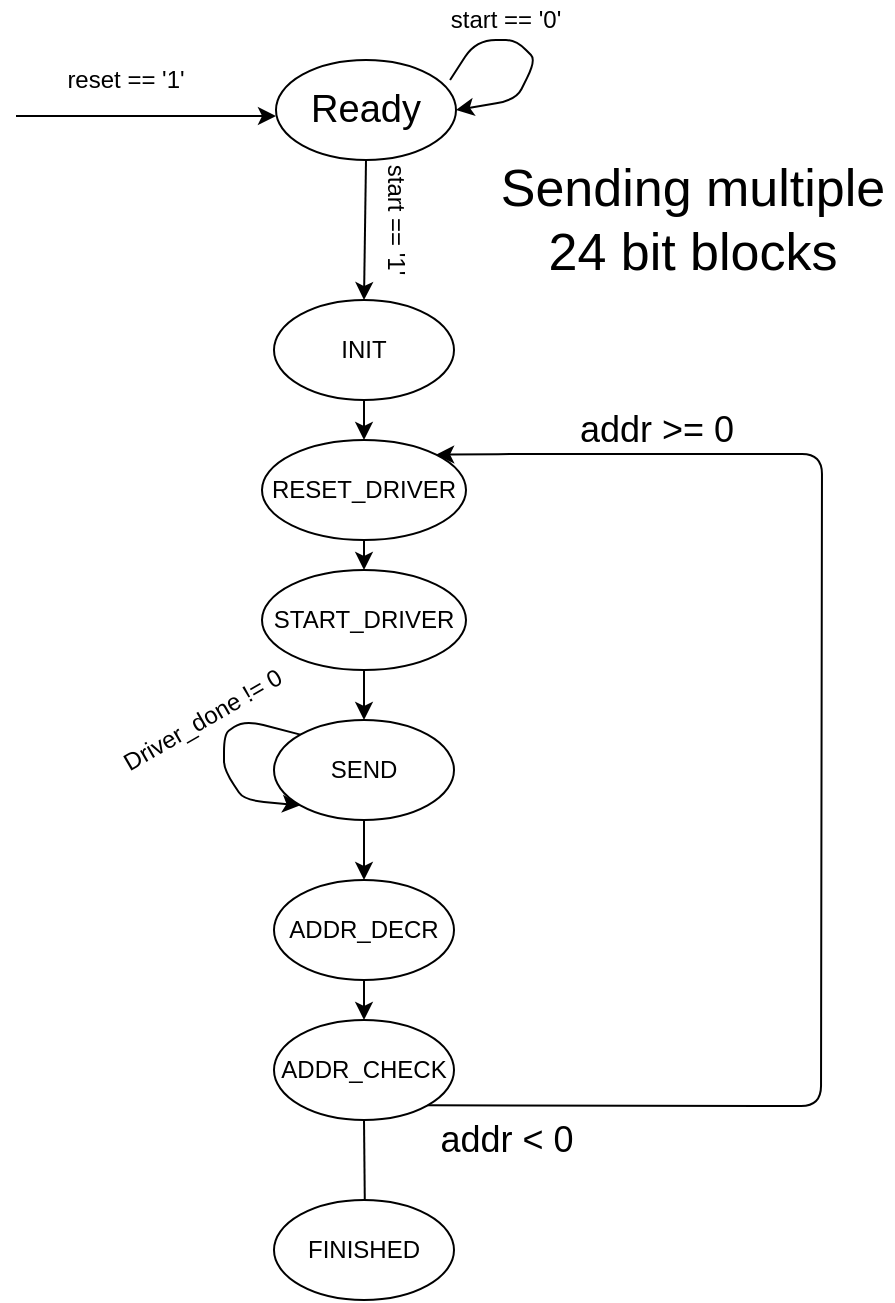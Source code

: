 <mxfile version="12.3.2" type="device" pages="1"><diagram id="fkbicI5o0hydSt53pjNK" name="Page-1"><mxGraphModel dx="1086" dy="806" grid="1" gridSize="10" guides="1" tooltips="1" connect="1" arrows="1" fold="1" page="1" pageScale="1" pageWidth="850" pageHeight="1100" math="0" shadow="0"><root><mxCell id="0"/><mxCell id="1" parent="0"/><mxCell id="h7iX5uE_cF8ErVCFFgYs-1" value="&lt;font style=&quot;font-size: 19px&quot;&gt;Ready&lt;/font&gt;" style="ellipse;whiteSpace=wrap;html=1;" vertex="1" parent="1"><mxGeometry x="259" y="130" width="90" height="50" as="geometry"/></mxCell><mxCell id="h7iX5uE_cF8ErVCFFgYs-2" value="" style="endArrow=classic;html=1;exitX=0.967;exitY=0.2;exitDx=0;exitDy=0;exitPerimeter=0;entryX=1;entryY=0.5;entryDx=0;entryDy=0;" edge="1" parent="1" source="h7iX5uE_cF8ErVCFFgYs-1" target="h7iX5uE_cF8ErVCFFgYs-1"><mxGeometry width="50" height="50" relative="1" as="geometry"><mxPoint x="369" y="140" as="sourcePoint"/><mxPoint x="439" y="110" as="targetPoint"/><Array as="points"><mxPoint x="359" y="120"/><mxPoint x="379" y="120"/><mxPoint x="389" y="130"/><mxPoint x="379" y="150"/></Array></mxGeometry></mxCell><mxCell id="h7iX5uE_cF8ErVCFFgYs-3" value="start == '0'" style="text;html=1;strokeColor=none;fillColor=none;align=center;verticalAlign=middle;whiteSpace=wrap;rounded=0;" vertex="1" parent="1"><mxGeometry x="339" y="100" width="70" height="20" as="geometry"/></mxCell><mxCell id="h7iX5uE_cF8ErVCFFgYs-4" value="" style="endArrow=classic;html=1;exitX=0.5;exitY=1;exitDx=0;exitDy=0;entryX=0.5;entryY=0;entryDx=0;entryDy=0;" edge="1" parent="1" source="h7iX5uE_cF8ErVCFFgYs-1" target="h7iX5uE_cF8ErVCFFgYs-44"><mxGeometry width="50" height="50" relative="1" as="geometry"><mxPoint x="501.5" y="240" as="sourcePoint"/><mxPoint x="306.5" y="190" as="targetPoint"/></mxGeometry></mxCell><mxCell id="h7iX5uE_cF8ErVCFFgYs-5" value="start == '1'" style="text;html=1;strokeColor=none;fillColor=none;align=center;verticalAlign=middle;whiteSpace=wrap;rounded=0;rotation=90;direction=west;" vertex="1" parent="1"><mxGeometry x="289" y="200" width="60" height="20" as="geometry"/></mxCell><mxCell id="h7iX5uE_cF8ErVCFFgYs-6" value="" style="endArrow=classic;html=1;exitX=0.5;exitY=1;exitDx=0;exitDy=0;entryX=0.5;entryY=0;entryDx=0;entryDy=0;" edge="1" parent="1" source="h7iX5uE_cF8ErVCFFgYs-44" target="h7iX5uE_cF8ErVCFFgYs-57"><mxGeometry width="50" height="50" relative="1" as="geometry"><mxPoint x="297.5" y="240" as="sourcePoint"/><mxPoint x="303" y="255" as="targetPoint"/></mxGeometry></mxCell><mxCell id="h7iX5uE_cF8ErVCFFgYs-9" value="" style="endArrow=classic;html=1;entryX=0;entryY=0.66;entryDx=0;entryDy=0;entryPerimeter=0;" edge="1" parent="1"><mxGeometry width="50" height="50" relative="1" as="geometry"><mxPoint x="129" y="158" as="sourcePoint"/><mxPoint x="259" y="158" as="targetPoint"/></mxGeometry></mxCell><mxCell id="h7iX5uE_cF8ErVCFFgYs-10" value="reset == '1'" style="text;html=1;strokeColor=none;fillColor=none;align=center;verticalAlign=middle;whiteSpace=wrap;rounded=0;" vertex="1" parent="1"><mxGeometry x="149" y="130" width="70" height="20" as="geometry"/></mxCell><mxCell id="h7iX5uE_cF8ErVCFFgYs-28" value="SEND" style="ellipse;whiteSpace=wrap;html=1;" vertex="1" parent="1"><mxGeometry x="258" y="460" width="90" height="50" as="geometry"/></mxCell><mxCell id="h7iX5uE_cF8ErVCFFgYs-31" value="ADDR_DECR" style="ellipse;whiteSpace=wrap;html=1;" vertex="1" parent="1"><mxGeometry x="258" y="540" width="90" height="50" as="geometry"/></mxCell><mxCell id="h7iX5uE_cF8ErVCFFgYs-33" value="" style="endArrow=classic;html=1;exitX=0.5;exitY=1;exitDx=0;exitDy=0;" edge="1" parent="1" target="h7iX5uE_cF8ErVCFFgYs-31"><mxGeometry width="50" height="50" relative="1" as="geometry"><mxPoint x="303" y="510" as="sourcePoint"/><mxPoint x="566.5" y="590" as="targetPoint"/></mxGeometry></mxCell><mxCell id="h7iX5uE_cF8ErVCFFgYs-34" value="" style="endArrow=classic;html=1;exitX=0;exitY=0;exitDx=0;exitDy=0;entryX=0;entryY=1;entryDx=0;entryDy=0;" edge="1" parent="1" source="h7iX5uE_cF8ErVCFFgYs-28" target="h7iX5uE_cF8ErVCFFgYs-28"><mxGeometry width="50" height="50" relative="1" as="geometry"><mxPoint x="163" y="580" as="sourcePoint"/><mxPoint x="213" y="530" as="targetPoint"/><Array as="points"><mxPoint x="243" y="460"/><mxPoint x="233" y="467"/><mxPoint x="233" y="485"/><mxPoint x="243" y="500"/></Array></mxGeometry></mxCell><mxCell id="h7iX5uE_cF8ErVCFFgYs-35" value="Driver_done != 0" style="text;html=1;strokeColor=none;fillColor=none;align=center;verticalAlign=middle;whiteSpace=wrap;rounded=0;rotation=-30;" vertex="1" parent="1"><mxGeometry x="174" y="450" width="97" height="20" as="geometry"/></mxCell><mxCell id="h7iX5uE_cF8ErVCFFgYs-38" value="ADDR_CHECK" style="ellipse;whiteSpace=wrap;html=1;" vertex="1" parent="1"><mxGeometry x="258" y="610" width="90" height="50" as="geometry"/></mxCell><mxCell id="h7iX5uE_cF8ErVCFFgYs-40" value="" style="endArrow=classic;html=1;exitX=0.5;exitY=1;exitDx=0;exitDy=0;entryX=0.5;entryY=0;entryDx=0;entryDy=0;" edge="1" parent="1" source="h7iX5uE_cF8ErVCFFgYs-31" target="h7iX5uE_cF8ErVCFFgYs-38"><mxGeometry width="50" height="50" relative="1" as="geometry"><mxPoint x="481.5" y="670" as="sourcePoint"/><mxPoint x="531.5" y="620" as="targetPoint"/><Array as="points"/></mxGeometry></mxCell><mxCell id="h7iX5uE_cF8ErVCFFgYs-41" value="" style="endArrow=classic;html=1;exitX=0.5;exitY=1;exitDx=0;exitDy=0;" edge="1" parent="1" source="h7iX5uE_cF8ErVCFFgYs-38"><mxGeometry width="50" height="50" relative="1" as="geometry"><mxPoint x="441.5" y="700" as="sourcePoint"/><mxPoint x="303.5" y="710" as="targetPoint"/></mxGeometry></mxCell><mxCell id="h7iX5uE_cF8ErVCFFgYs-42" value="" style="endArrow=classic;html=1;entryX=1;entryY=0;entryDx=0;entryDy=0;exitX=1;exitY=1;exitDx=0;exitDy=0;" edge="1" parent="1" source="h7iX5uE_cF8ErVCFFgYs-38" target="h7iX5uE_cF8ErVCFFgYs-57"><mxGeometry width="50" height="50" relative="1" as="geometry"><mxPoint x="491.5" y="650" as="sourcePoint"/><mxPoint x="541.5" y="600" as="targetPoint"/><Array as="points"><mxPoint x="531.5" y="653"/><mxPoint x="532" y="327"/><mxPoint x="380" y="327"/></Array></mxGeometry></mxCell><mxCell id="h7iX5uE_cF8ErVCFFgYs-43" value="&lt;font style=&quot;font-size: 18px&quot;&gt;addr &amp;gt;= 0&lt;/font&gt;" style="text;html=1;strokeColor=none;fillColor=none;align=center;verticalAlign=middle;whiteSpace=wrap;rounded=0;rotation=0;" vertex="1" parent="1"><mxGeometry x="380" y="305" width="139" height="20" as="geometry"/></mxCell><mxCell id="h7iX5uE_cF8ErVCFFgYs-44" value="INIT" style="ellipse;whiteSpace=wrap;html=1;" vertex="1" parent="1"><mxGeometry x="258" y="250" width="90" height="50" as="geometry"/></mxCell><mxCell id="h7iX5uE_cF8ErVCFFgYs-46" value="FINISHED" style="ellipse;whiteSpace=wrap;html=1;" vertex="1" parent="1"><mxGeometry x="258" y="700" width="90" height="50" as="geometry"/></mxCell><mxCell id="h7iX5uE_cF8ErVCFFgYs-52" value="&lt;font style=&quot;font-size: 26px&quot;&gt;Sending multiple 24 bit blocks&lt;/font&gt;" style="text;html=1;strokeColor=none;fillColor=none;align=center;verticalAlign=middle;whiteSpace=wrap;rounded=0;" vertex="1" parent="1"><mxGeometry x="366.5" y="180" width="201" height="60" as="geometry"/></mxCell><mxCell id="h7iX5uE_cF8ErVCFFgYs-55" value="&lt;font style=&quot;font-size: 18px&quot;&gt;addr &amp;lt; 0&lt;/font&gt;" style="text;html=1;strokeColor=none;fillColor=none;align=center;verticalAlign=middle;whiteSpace=wrap;rounded=0;rotation=0;" vertex="1" parent="1"><mxGeometry x="304.5" y="660" width="139" height="20" as="geometry"/></mxCell><mxCell id="h7iX5uE_cF8ErVCFFgYs-56" value="START_DRIVER" style="ellipse;whiteSpace=wrap;html=1;" vertex="1" parent="1"><mxGeometry x="252" y="385" width="102" height="50" as="geometry"/></mxCell><mxCell id="h7iX5uE_cF8ErVCFFgYs-57" value="RESET_DRIVER" style="ellipse;whiteSpace=wrap;html=1;" vertex="1" parent="1"><mxGeometry x="252" y="320" width="102" height="50" as="geometry"/></mxCell><mxCell id="h7iX5uE_cF8ErVCFFgYs-60" value="" style="endArrow=classic;html=1;exitX=0.5;exitY=1;exitDx=0;exitDy=0;entryX=0.5;entryY=0;entryDx=0;entryDy=0;" edge="1" parent="1" source="h7iX5uE_cF8ErVCFFgYs-56" target="h7iX5uE_cF8ErVCFFgYs-28"><mxGeometry width="50" height="50" relative="1" as="geometry"><mxPoint x="268" y="290" as="sourcePoint"/><mxPoint x="199" y="320" as="targetPoint"/><Array as="points"/></mxGeometry></mxCell><mxCell id="h7iX5uE_cF8ErVCFFgYs-61" value="" style="endArrow=classic;html=1;exitX=0.5;exitY=1;exitDx=0;exitDy=0;entryX=0.5;entryY=0;entryDx=0;entryDy=0;" edge="1" parent="1" source="h7iX5uE_cF8ErVCFFgYs-57" target="h7iX5uE_cF8ErVCFFgYs-56"><mxGeometry width="50" height="50" relative="1" as="geometry"><mxPoint x="313" y="520" as="sourcePoint"/><mxPoint x="313" y="550" as="targetPoint"/></mxGeometry></mxCell></root></mxGraphModel></diagram></mxfile>